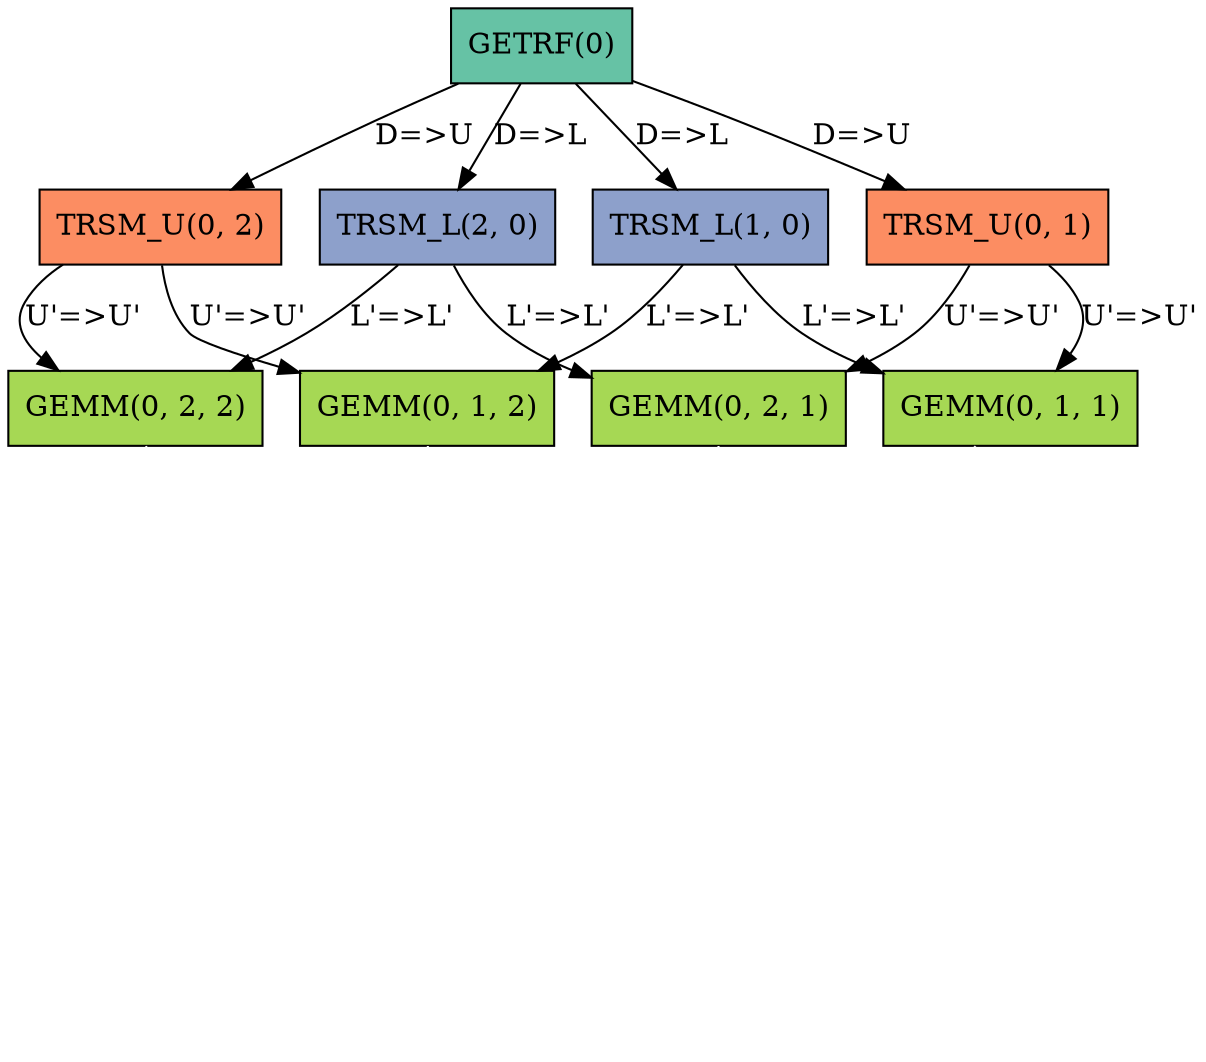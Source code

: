 digraph G {
GETRF_3_0 [shape="polygon",style=filled,fillcolor="#66c2a5",fontcolor="black",label="GETRF(0)",tooltip="GETRF0"];
GETRF_3_0 -> TRSM_L_3_0_1 [label="D=>L" color="#000000" style="solid"]
GETRF_3_0 -> TRSM_L_3_0_2 [label="D=>L" color="#000000" style="solid"]
GETRF_3_0 -> TRSM_U_3_0_1 [label="D=>U" color="#000000" style="solid"]
GETRF_3_0 -> TRSM_U_3_0_2 [label="D=>U" color="#000000" style="solid"]
TRSM_U_3_0_2 [shape="polygon",style=filled,fillcolor="#fc8d62",fontcolor="black",label="TRSM_U(0, 2)",tooltip="TRSM_U3"];
TRSM_U_3_0_2 -> GEMM_3_0_1_2 [label="U'=>U'" color="#000000" style="solid"]
TRSM_U_3_0_2 -> GEMM_3_0_2_2 [label="U'=>U'" color="#000000" style="solid"]
TRSM_L_3_0_1 [shape="polygon",style=filled,fillcolor="#8da0cb",fontcolor="black",label="TRSM_L(1, 0)",tooltip="TRSM_L0"];
TRSM_L_3_0_1 -> GEMM_3_0_1_1 [label="L'=>L'" color="#000000" style="solid"]
TRSM_L_3_0_1 -> GEMM_3_0_1_2 [label="L'=>L'" color="#000000" style="solid"]
TRSM_U_3_0_1 [shape="polygon",style=filled,fillcolor="#fc8d62",fontcolor="black",label="TRSM_U(0, 1)",tooltip="TRSM_U0"];
TRSM_U_3_0_1 -> GEMM_3_0_1_1 [label="U'=>U'" color="#000000" style="solid"]
TRSM_U_3_0_1 -> GEMM_3_0_2_1 [label="U'=>U'" color="#000000" style="solid"]
TRSM_L_3_0_2 [shape="polygon",style=filled,fillcolor="#8da0cb",fontcolor="black",label="TRSM_L(2, 0)",tooltip="TRSM_L3"];
TRSM_L_3_0_2 -> GEMM_3_0_2_1 [label="L'=>L'" color="#000000" style="solid"]
TRSM_L_3_0_2 -> GEMM_3_0_2_2 [label="L'=>L'" color="#000000" style="solid"]
GEMM_3_0_1_2 [shape="polygon",style=filled,fillcolor="#a6d854",fontcolor="black",label="GEMM(0, 1, 2)",tooltip="GEMM4"];
GEMM_3_0_1_2 -> TRSM_U_3_1_2 [label="" color="#FFFFFF" style="solid"]
GEMM_3_0_2_1 [shape="polygon",style=filled,fillcolor="#a6d854",fontcolor="black",label="GEMM(0, 2, 1)",tooltip="GEMM2"];
GEMM_3_0_1_1 [shape="polygon",style=filled,fillcolor="#a6d854",fontcolor="black",label="GEMM(0, 1, 1)",tooltip="GEMM0"];
GEMM_3_0_2_1 -> TRSM_L_3_1_2 [label="" color="#FFFFFF" style="solid"]
GEMM_3_0_1_1 -> GETRF_3_1 [label="" color="#FFFFFF" style="solid"]
GEMM_3_0_2_2 [shape="polygon",style=filled,fillcolor="#a6d854",fontcolor="black",label="GEMM(0, 2, 2)",tooltip="GEMM6"];
GEMM_3_0_2_2 -> GEMM_3_1_2_2 [label="" color="#FFFFFF" style="solid"]
GETRF_3_1 [shape="polygon",style=invisible,fillcolor="#FFFFFF",fontcolor="white",label="GETRF(1)",tooltip="GETRF1"];
GETRF_3_1 -> TRSM_L_3_1_2 [label="" color="#FFFFFF" style="solid"]
GETRF_3_1 -> TRSM_U_3_1_2 [label="" color="#FFFFFF" style="solid"]
TRSM_U_3_1_2 [shape="polygon",style=invisible,fillcolor="#FFFFFF",fontcolor="white",label="TRSM_U(1, 2)",tooltip="TRSM_U1"];
TRSM_U_3_1_2 -> GEMM_3_1_2_2 [label="" color="#FFFFFF" style="solid"]
TRSM_L_3_1_2 [shape="polygon",style=invisible,fillcolor="#FFFFFF",fontcolor="white",label="TRSM_L(2, 1)",tooltip="TRSM_L1"];
TRSM_L_3_1_2 -> GEMM_3_1_2_2 [label="" color="#FFFFFF" style="solid"]
GEMM_3_1_2_2 [shape="polygon",style=invisible,fillcolor="#FFFFFF",fontcolor="white",label="GEMM(1, 2, 2)",tooltip="GEMM1"];
GEMM_3_1_2_2 -> GETRF_3_2 [label="" color="#FFFFFF" style="solid"]
GETRF_3_2 [shape="polygon",style=invisible,fillcolor="#FFFFFF",fontcolor="white",label="GETRF(2)",tooltip="GETRF2"];
}
